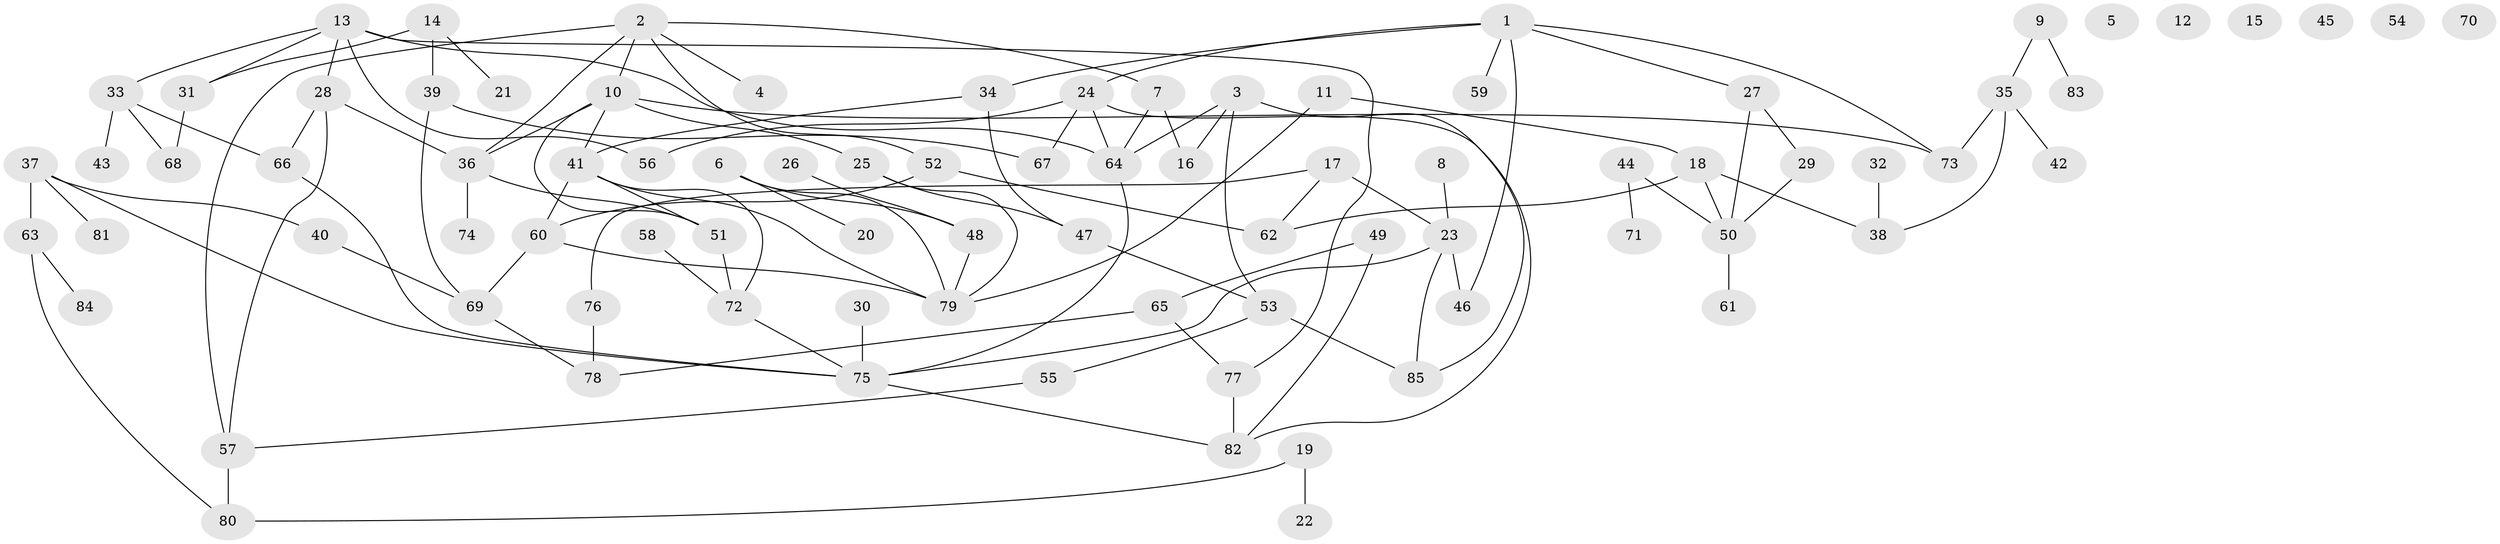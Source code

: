 // Generated by graph-tools (version 1.1) at 2025/00/03/09/25 03:00:44]
// undirected, 85 vertices, 116 edges
graph export_dot {
graph [start="1"]
  node [color=gray90,style=filled];
  1;
  2;
  3;
  4;
  5;
  6;
  7;
  8;
  9;
  10;
  11;
  12;
  13;
  14;
  15;
  16;
  17;
  18;
  19;
  20;
  21;
  22;
  23;
  24;
  25;
  26;
  27;
  28;
  29;
  30;
  31;
  32;
  33;
  34;
  35;
  36;
  37;
  38;
  39;
  40;
  41;
  42;
  43;
  44;
  45;
  46;
  47;
  48;
  49;
  50;
  51;
  52;
  53;
  54;
  55;
  56;
  57;
  58;
  59;
  60;
  61;
  62;
  63;
  64;
  65;
  66;
  67;
  68;
  69;
  70;
  71;
  72;
  73;
  74;
  75;
  76;
  77;
  78;
  79;
  80;
  81;
  82;
  83;
  84;
  85;
  1 -- 24;
  1 -- 27;
  1 -- 34;
  1 -- 46;
  1 -- 59;
  1 -- 73;
  2 -- 4;
  2 -- 7;
  2 -- 10;
  2 -- 36;
  2 -- 52;
  2 -- 57;
  3 -- 16;
  3 -- 53;
  3 -- 64;
  3 -- 85;
  6 -- 20;
  6 -- 48;
  6 -- 79;
  7 -- 16;
  7 -- 64;
  8 -- 23;
  9 -- 35;
  9 -- 83;
  10 -- 25;
  10 -- 36;
  10 -- 41;
  10 -- 51;
  10 -- 73;
  11 -- 18;
  11 -- 79;
  13 -- 28;
  13 -- 31;
  13 -- 33;
  13 -- 56;
  13 -- 64;
  13 -- 77;
  14 -- 21;
  14 -- 31;
  14 -- 39;
  17 -- 23;
  17 -- 62;
  17 -- 76;
  18 -- 38;
  18 -- 50;
  18 -- 62;
  19 -- 22;
  19 -- 80;
  23 -- 46;
  23 -- 75;
  23 -- 85;
  24 -- 56;
  24 -- 64;
  24 -- 67;
  24 -- 82;
  25 -- 47;
  25 -- 79;
  26 -- 48;
  27 -- 29;
  27 -- 50;
  28 -- 36;
  28 -- 57;
  28 -- 66;
  29 -- 50;
  30 -- 75;
  31 -- 68;
  32 -- 38;
  33 -- 43;
  33 -- 66;
  33 -- 68;
  34 -- 41;
  34 -- 47;
  35 -- 38;
  35 -- 42;
  35 -- 73;
  36 -- 51;
  36 -- 74;
  37 -- 40;
  37 -- 63;
  37 -- 75;
  37 -- 81;
  39 -- 67;
  39 -- 69;
  40 -- 69;
  41 -- 51;
  41 -- 60;
  41 -- 72;
  41 -- 79;
  44 -- 50;
  44 -- 71;
  47 -- 53;
  48 -- 79;
  49 -- 65;
  49 -- 82;
  50 -- 61;
  51 -- 72;
  52 -- 60;
  52 -- 62;
  53 -- 55;
  53 -- 85;
  55 -- 57;
  57 -- 80;
  58 -- 72;
  60 -- 69;
  60 -- 79;
  63 -- 80;
  63 -- 84;
  64 -- 75;
  65 -- 77;
  65 -- 78;
  66 -- 75;
  69 -- 78;
  72 -- 75;
  75 -- 82;
  76 -- 78;
  77 -- 82;
}
